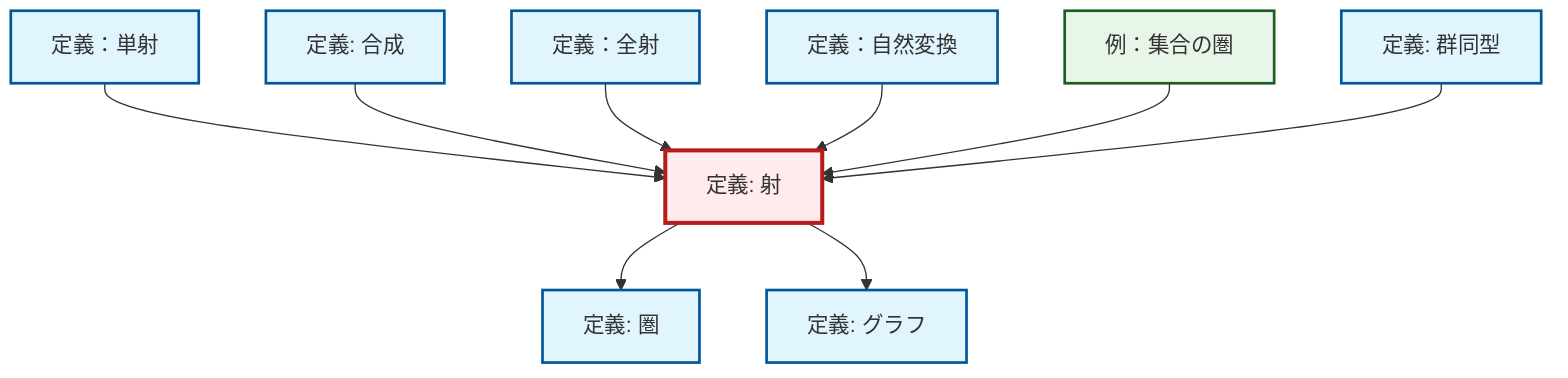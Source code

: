 graph TD
    classDef definition fill:#e1f5fe,stroke:#01579b,stroke-width:2px
    classDef theorem fill:#f3e5f5,stroke:#4a148c,stroke-width:2px
    classDef axiom fill:#fff3e0,stroke:#e65100,stroke-width:2px
    classDef example fill:#e8f5e9,stroke:#1b5e20,stroke-width:2px
    classDef current fill:#ffebee,stroke:#b71c1c,stroke-width:3px
    def-isomorphism["定義: 群同型"]:::definition
    def-graph["定義: グラフ"]:::definition
    def-category["定義: 圏"]:::definition
    def-natural-transformation["定義：自然変換"]:::definition
    def-epimorphism["定義：全射"]:::definition
    ex-set-category["例：集合の圏"]:::example
    def-morphism["定義: 射"]:::definition
    def-monomorphism["定義：単射"]:::definition
    def-composition["定義: 合成"]:::definition
    def-morphism --> def-category
    def-monomorphism --> def-morphism
    def-composition --> def-morphism
    def-epimorphism --> def-morphism
    def-natural-transformation --> def-morphism
    def-morphism --> def-graph
    ex-set-category --> def-morphism
    def-isomorphism --> def-morphism
    class def-morphism current